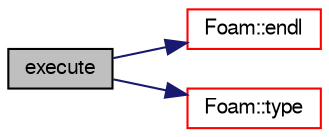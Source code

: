 digraph "execute"
{
  bgcolor="transparent";
  edge [fontname="FreeSans",fontsize="10",labelfontname="FreeSans",labelfontsize="10"];
  node [fontname="FreeSans",fontsize="10",shape=record];
  rankdir="LR";
  Node1781 [label="execute",height=0.2,width=0.4,color="black", fillcolor="grey75", style="filled", fontcolor="black"];
  Node1781 -> Node1782 [color="midnightblue",fontsize="10",style="solid",fontname="FreeSans"];
  Node1782 [label="Foam::endl",height=0.2,width=0.4,color="red",URL="$a21124.html#a2db8fe02a0d3909e9351bb4275b23ce4",tooltip="Add newline and flush stream. "];
  Node1781 -> Node1784 [color="midnightblue",fontsize="10",style="solid",fontname="FreeSans"];
  Node1784 [label="Foam::type",height=0.2,width=0.4,color="red",URL="$a21124.html#aec48583af672626378f501eb9fc32cd1",tooltip="Return the file type: DIRECTORY or FILE. "];
}

